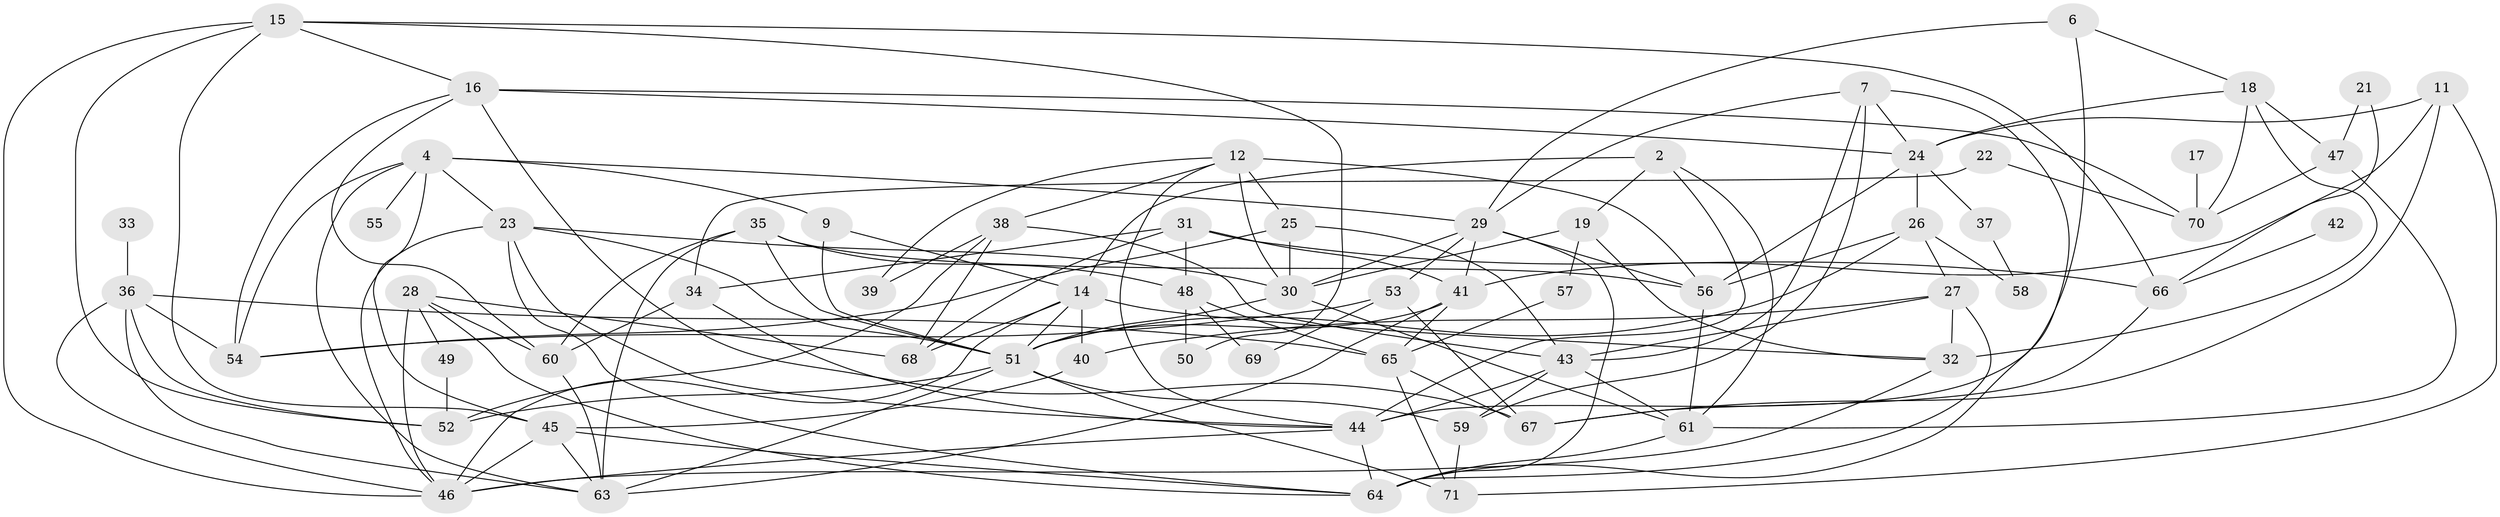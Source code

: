 // original degree distribution, {6: 0.0425531914893617, 1: 0.1276595744680851, 5: 0.15602836879432624, 3: 0.2198581560283688, 4: 0.19148936170212766, 0: 0.05673758865248227, 2: 0.16312056737588654, 7: 0.02127659574468085, 8: 0.02127659574468085}
// Generated by graph-tools (version 1.1) at 2025/00/03/09/25 03:00:48]
// undirected, 63 vertices, 148 edges
graph export_dot {
graph [start="1"]
  node [color=gray90,style=filled];
  2;
  4;
  6;
  7;
  9;
  11;
  12;
  14;
  15;
  16;
  17;
  18;
  19;
  21;
  22;
  23;
  24;
  25;
  26;
  27;
  28;
  29;
  30;
  31;
  32;
  33;
  34;
  35;
  36;
  37;
  38;
  39;
  40;
  41;
  42;
  43;
  44;
  45;
  46;
  47;
  48;
  49;
  50;
  51;
  52;
  53;
  54;
  55;
  56;
  57;
  58;
  59;
  60;
  61;
  63;
  64;
  65;
  66;
  67;
  68;
  69;
  70;
  71;
  2 -- 14 [weight=1.0];
  2 -- 19 [weight=1.0];
  2 -- 44 [weight=1.0];
  2 -- 61 [weight=1.0];
  4 -- 9 [weight=1.0];
  4 -- 23 [weight=1.0];
  4 -- 29 [weight=1.0];
  4 -- 45 [weight=1.0];
  4 -- 54 [weight=1.0];
  4 -- 55 [weight=1.0];
  4 -- 63 [weight=1.0];
  6 -- 18 [weight=1.0];
  6 -- 29 [weight=1.0];
  6 -- 44 [weight=1.0];
  7 -- 24 [weight=1.0];
  7 -- 29 [weight=1.0];
  7 -- 43 [weight=1.0];
  7 -- 59 [weight=1.0];
  7 -- 64 [weight=1.0];
  9 -- 14 [weight=1.0];
  9 -- 51 [weight=1.0];
  11 -- 24 [weight=1.0];
  11 -- 41 [weight=1.0];
  11 -- 67 [weight=1.0];
  11 -- 71 [weight=1.0];
  12 -- 25 [weight=2.0];
  12 -- 30 [weight=1.0];
  12 -- 38 [weight=2.0];
  12 -- 39 [weight=1.0];
  12 -- 44 [weight=1.0];
  12 -- 56 [weight=2.0];
  14 -- 32 [weight=2.0];
  14 -- 40 [weight=1.0];
  14 -- 46 [weight=1.0];
  14 -- 51 [weight=1.0];
  14 -- 68 [weight=3.0];
  15 -- 16 [weight=1.0];
  15 -- 45 [weight=1.0];
  15 -- 46 [weight=1.0];
  15 -- 50 [weight=1.0];
  15 -- 52 [weight=1.0];
  15 -- 66 [weight=1.0];
  16 -- 24 [weight=1.0];
  16 -- 54 [weight=1.0];
  16 -- 60 [weight=1.0];
  16 -- 67 [weight=1.0];
  16 -- 70 [weight=1.0];
  17 -- 70 [weight=1.0];
  18 -- 24 [weight=1.0];
  18 -- 32 [weight=1.0];
  18 -- 47 [weight=1.0];
  18 -- 70 [weight=1.0];
  19 -- 30 [weight=1.0];
  19 -- 32 [weight=1.0];
  19 -- 57 [weight=1.0];
  21 -- 47 [weight=1.0];
  21 -- 66 [weight=1.0];
  22 -- 34 [weight=1.0];
  22 -- 70 [weight=1.0];
  23 -- 30 [weight=1.0];
  23 -- 44 [weight=1.0];
  23 -- 46 [weight=1.0];
  23 -- 51 [weight=1.0];
  23 -- 64 [weight=1.0];
  24 -- 26 [weight=1.0];
  24 -- 37 [weight=1.0];
  24 -- 56 [weight=1.0];
  25 -- 30 [weight=1.0];
  25 -- 43 [weight=1.0];
  25 -- 54 [weight=1.0];
  26 -- 27 [weight=1.0];
  26 -- 51 [weight=1.0];
  26 -- 56 [weight=1.0];
  26 -- 58 [weight=1.0];
  27 -- 32 [weight=1.0];
  27 -- 40 [weight=1.0];
  27 -- 43 [weight=1.0];
  27 -- 64 [weight=1.0];
  28 -- 46 [weight=1.0];
  28 -- 49 [weight=1.0];
  28 -- 60 [weight=1.0];
  28 -- 64 [weight=1.0];
  28 -- 68 [weight=1.0];
  29 -- 30 [weight=1.0];
  29 -- 41 [weight=1.0];
  29 -- 53 [weight=1.0];
  29 -- 56 [weight=1.0];
  29 -- 64 [weight=1.0];
  30 -- 51 [weight=1.0];
  30 -- 61 [weight=1.0];
  31 -- 34 [weight=1.0];
  31 -- 41 [weight=1.0];
  31 -- 48 [weight=1.0];
  31 -- 66 [weight=1.0];
  31 -- 68 [weight=1.0];
  32 -- 46 [weight=1.0];
  33 -- 36 [weight=1.0];
  34 -- 44 [weight=2.0];
  34 -- 60 [weight=1.0];
  35 -- 48 [weight=1.0];
  35 -- 51 [weight=1.0];
  35 -- 56 [weight=1.0];
  35 -- 60 [weight=1.0];
  35 -- 63 [weight=1.0];
  36 -- 46 [weight=1.0];
  36 -- 52 [weight=1.0];
  36 -- 54 [weight=1.0];
  36 -- 63 [weight=1.0];
  36 -- 65 [weight=1.0];
  37 -- 58 [weight=1.0];
  38 -- 39 [weight=1.0];
  38 -- 43 [weight=1.0];
  38 -- 52 [weight=1.0];
  38 -- 68 [weight=1.0];
  40 -- 45 [weight=1.0];
  41 -- 51 [weight=1.0];
  41 -- 63 [weight=1.0];
  41 -- 65 [weight=1.0];
  42 -- 66 [weight=1.0];
  43 -- 44 [weight=1.0];
  43 -- 59 [weight=1.0];
  43 -- 61 [weight=1.0];
  44 -- 46 [weight=1.0];
  44 -- 64 [weight=1.0];
  45 -- 46 [weight=1.0];
  45 -- 63 [weight=1.0];
  45 -- 64 [weight=1.0];
  47 -- 61 [weight=1.0];
  47 -- 70 [weight=1.0];
  48 -- 50 [weight=1.0];
  48 -- 65 [weight=1.0];
  48 -- 69 [weight=1.0];
  49 -- 52 [weight=2.0];
  51 -- 52 [weight=1.0];
  51 -- 59 [weight=1.0];
  51 -- 63 [weight=1.0];
  51 -- 71 [weight=1.0];
  53 -- 54 [weight=1.0];
  53 -- 67 [weight=1.0];
  53 -- 69 [weight=1.0];
  56 -- 61 [weight=1.0];
  57 -- 65 [weight=1.0];
  59 -- 71 [weight=1.0];
  60 -- 63 [weight=1.0];
  61 -- 64 [weight=1.0];
  65 -- 67 [weight=1.0];
  65 -- 71 [weight=1.0];
  66 -- 67 [weight=1.0];
}
